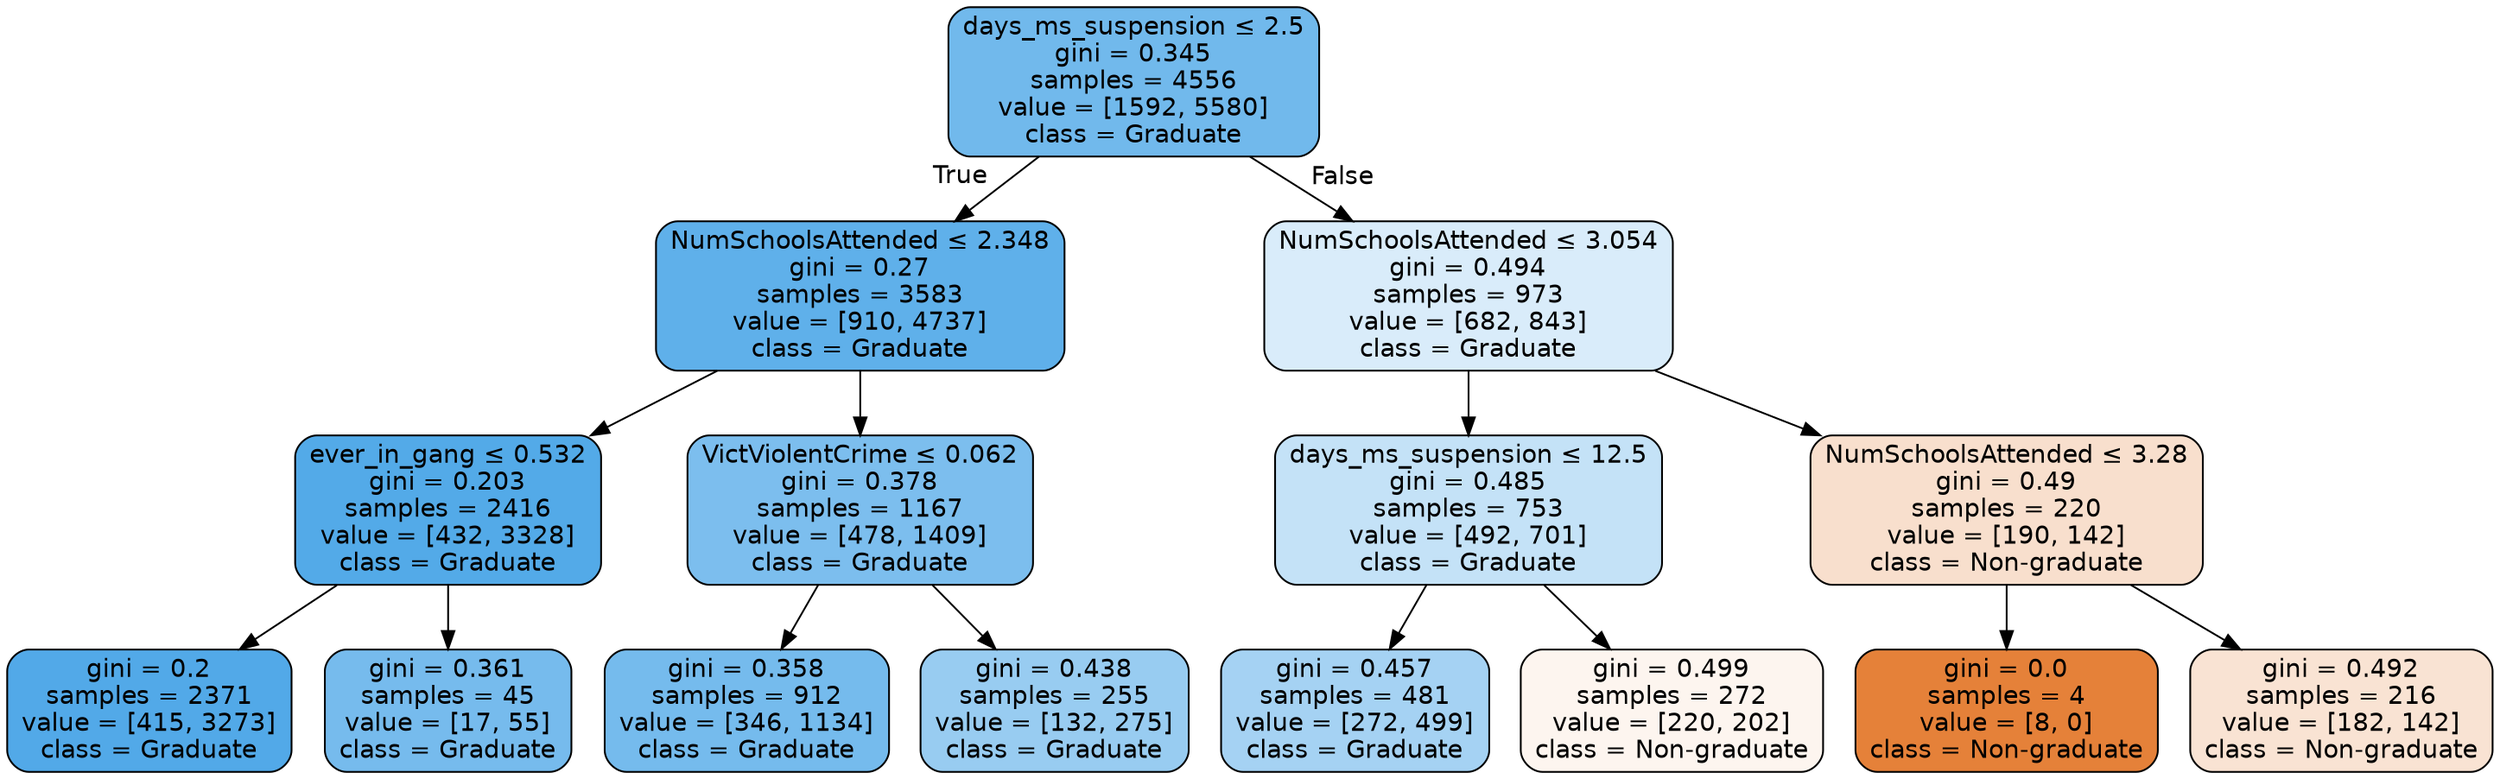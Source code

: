 digraph Tree {
node [shape=box, style="filled, rounded", color="black", fontname=helvetica] ;
edge [fontname=helvetica] ;
0 [label=<days_ms_suspension &le; 2.5<br/>gini = 0.345<br/>samples = 4556<br/>value = [1592, 5580]<br/>class = Graduate>, fillcolor="#71b9ec"] ;
1 [label=<NumSchoolsAttended &le; 2.348<br/>gini = 0.27<br/>samples = 3583<br/>value = [910, 4737]<br/>class = Graduate>, fillcolor="#5fb0ea"] ;
0 -> 1 [labeldistance=2.5, labelangle=45, headlabel="True"] ;
2 [label=<ever_in_gang &le; 0.532<br/>gini = 0.203<br/>samples = 2416<br/>value = [432, 3328]<br/>class = Graduate>, fillcolor="#53aae8"] ;
1 -> 2 ;
3 [label=<gini = 0.2<br/>samples = 2371<br/>value = [415, 3273]<br/>class = Graduate>, fillcolor="#52a9e8"] ;
2 -> 3 ;
4 [label=<gini = 0.361<br/>samples = 45<br/>value = [17, 55]<br/>class = Graduate>, fillcolor="#76bbed"] ;
2 -> 4 ;
5 [label=<VictViolentCrime &le; 0.062<br/>gini = 0.378<br/>samples = 1167<br/>value = [478, 1409]<br/>class = Graduate>, fillcolor="#7cbeee"] ;
1 -> 5 ;
6 [label=<gini = 0.358<br/>samples = 912<br/>value = [346, 1134]<br/>class = Graduate>, fillcolor="#75bbed"] ;
5 -> 6 ;
7 [label=<gini = 0.438<br/>samples = 255<br/>value = [132, 275]<br/>class = Graduate>, fillcolor="#98ccf1"] ;
5 -> 7 ;
8 [label=<NumSchoolsAttended &le; 3.054<br/>gini = 0.494<br/>samples = 973<br/>value = [682, 843]<br/>class = Graduate>, fillcolor="#d9ecfa"] ;
0 -> 8 [labeldistance=2.5, labelangle=-45, headlabel="False"] ;
9 [label=<days_ms_suspension &le; 12.5<br/>gini = 0.485<br/>samples = 753<br/>value = [492, 701]<br/>class = Graduate>, fillcolor="#c4e2f7"] ;
8 -> 9 ;
10 [label=<gini = 0.457<br/>samples = 481<br/>value = [272, 499]<br/>class = Graduate>, fillcolor="#a5d2f3"] ;
9 -> 10 ;
11 [label=<gini = 0.499<br/>samples = 272<br/>value = [220, 202]<br/>class = Non-graduate>, fillcolor="#fdf5ef"] ;
9 -> 11 ;
12 [label=<NumSchoolsAttended &le; 3.28<br/>gini = 0.49<br/>samples = 220<br/>value = [190, 142]<br/>class = Non-graduate>, fillcolor="#f8dfcd"] ;
8 -> 12 ;
13 [label=<gini = 0.0<br/>samples = 4<br/>value = [8, 0]<br/>class = Non-graduate>, fillcolor="#e58139"] ;
12 -> 13 ;
14 [label=<gini = 0.492<br/>samples = 216<br/>value = [182, 142]<br/>class = Non-graduate>, fillcolor="#f9e3d3"] ;
12 -> 14 ;
}